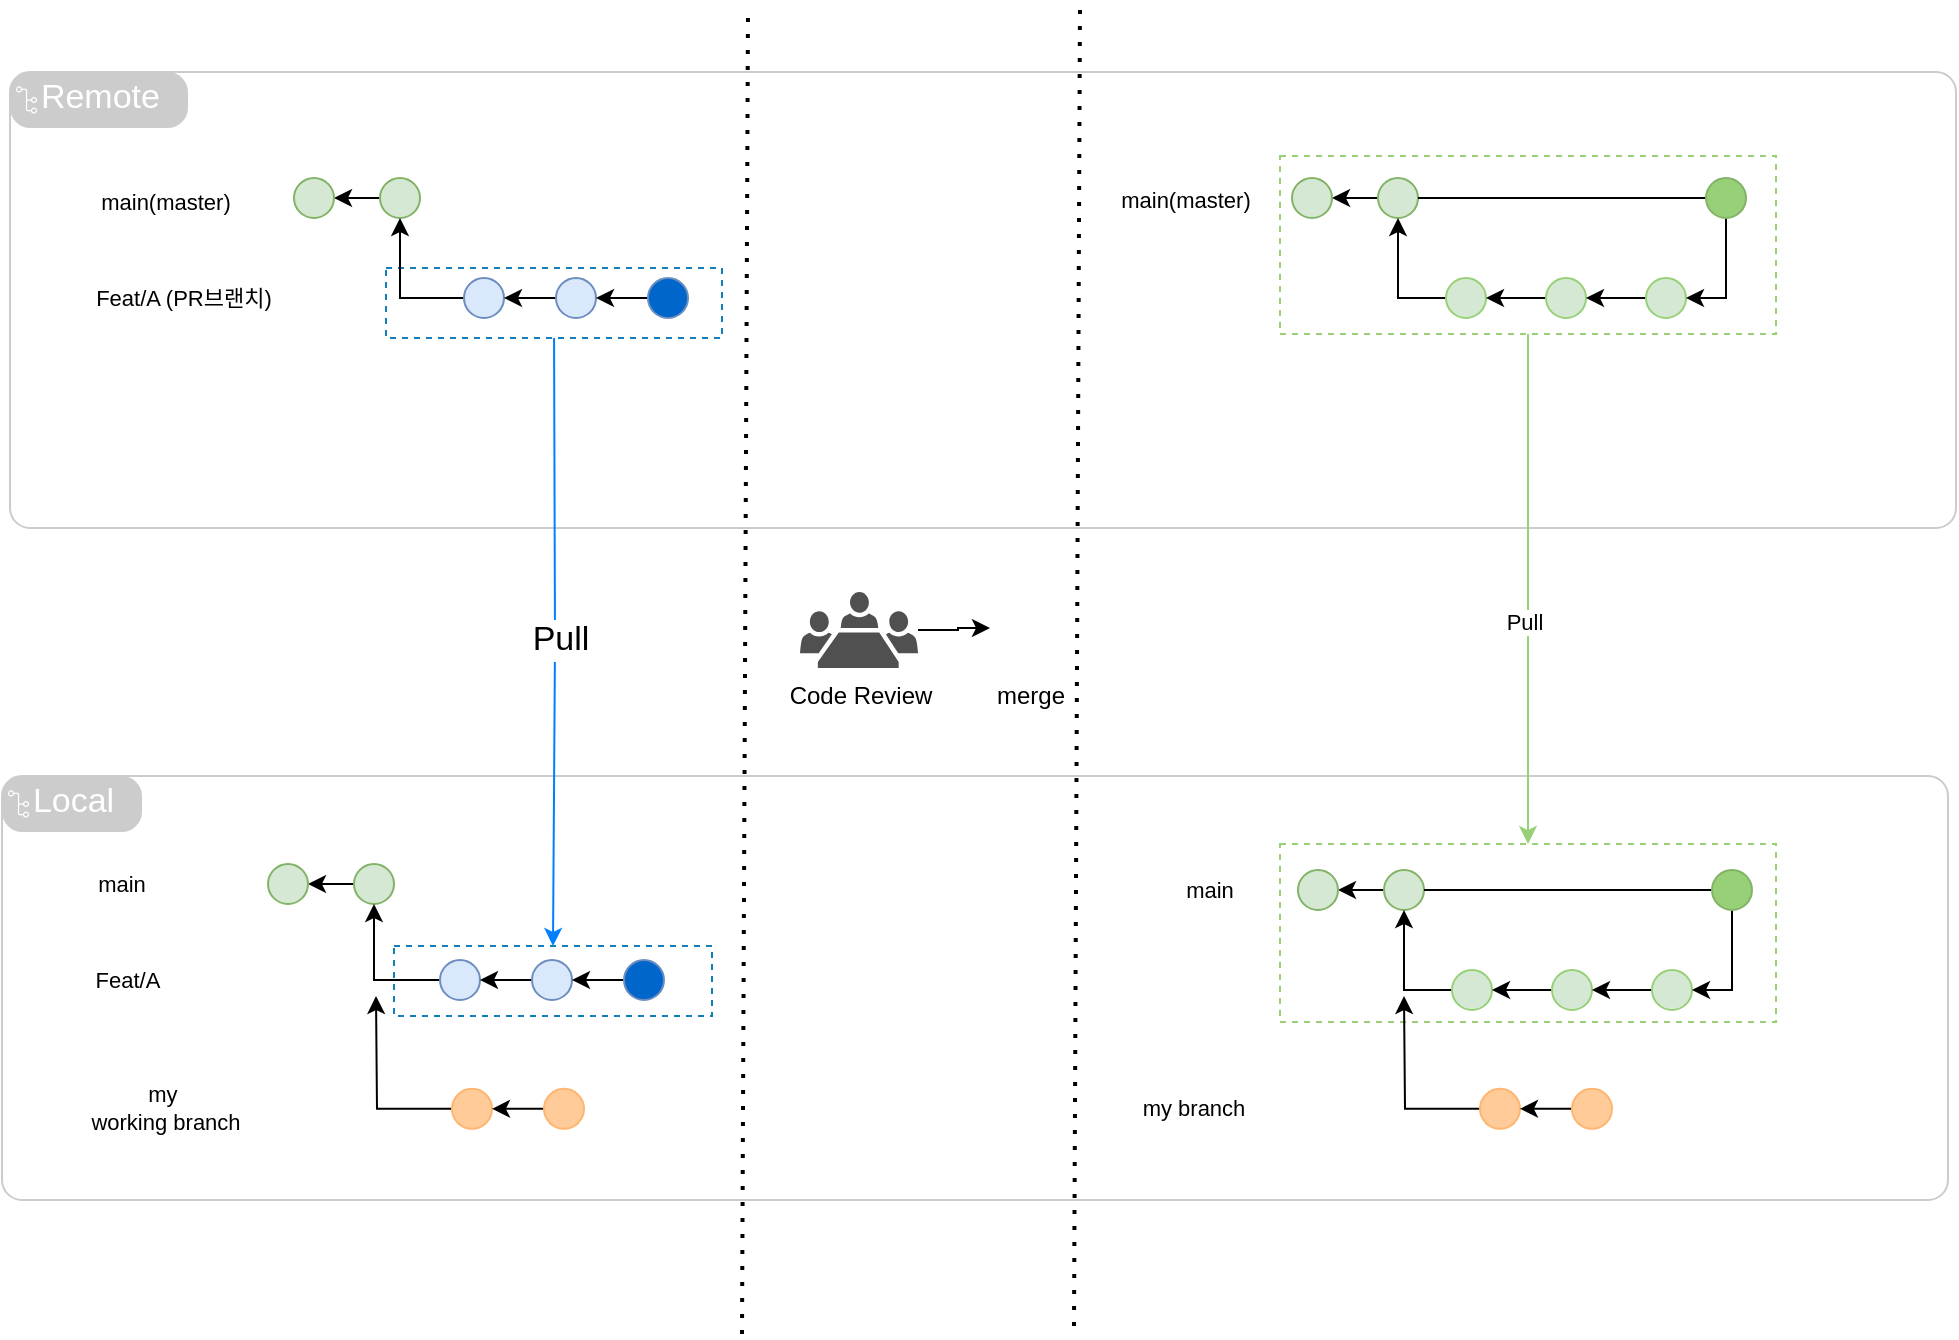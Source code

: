 <mxfile version="25.0.3">
  <diagram name="페이지-1" id="KFHJLUHOkolM2Zw2U5iB">
    <mxGraphModel dx="1559" dy="867" grid="0" gridSize="10" guides="1" tooltips="1" connect="1" arrows="1" fold="1" page="1" pageScale="1" pageWidth="1169" pageHeight="827" math="0" shadow="0">
      <root>
        <mxCell id="0" />
        <mxCell id="1" style="" parent="0" />
        <mxCell id="kmTeTLYLAvfmaprUT5JL-31" value="" style="shape=mxgraph.mockup.containers.marginRect;rectMarginTop=10;strokeColor=#CCCCCC;strokeWidth=1;dashed=0;rounded=1;arcSize=5;recursiveResize=0;html=1;whiteSpace=wrap;" vertex="1" parent="1">
          <mxGeometry x="107" y="112" width="973" height="238" as="geometry" />
        </mxCell>
        <mxCell id="kmTeTLYLAvfmaprUT5JL-32" value="&amp;nbsp; Remote" style="shape=rect;strokeColor=none;fillColor=#CCCCCC;strokeWidth=1;dashed=0;rounded=1;arcSize=36;fontColor=#FFFFFF;fontSize=17;spacing=2;spacingTop=-2;align=left;autosize=1;spacingLeft=4;resizeWidth=0;resizeHeight=0;perimeter=none;html=1;whiteSpace=wrap;" vertex="1" parent="kmTeTLYLAvfmaprUT5JL-31">
          <mxGeometry y="10" width="89" height="28" as="geometry" />
        </mxCell>
        <mxCell id="kmTeTLYLAvfmaprUT5JL-34" value="" style="sketch=0;outlineConnect=0;dashed=0;verticalLabelPosition=bottom;verticalAlign=top;align=center;html=1;fontSize=12;fontStyle=0;aspect=fixed;pointerEvents=1;shape=mxgraph.aws4.git_repository;" vertex="1" parent="kmTeTLYLAvfmaprUT5JL-31">
          <mxGeometry x="3" y="17.13" width="10.57" height="13.75" as="geometry" />
        </mxCell>
        <mxCell id="kmTeTLYLAvfmaprUT5JL-40" value="" style="shape=mxgraph.mockup.containers.marginRect;rectMarginTop=10;strokeColor=#CCCCCC;strokeWidth=1;dashed=0;rounded=1;arcSize=5;recursiveResize=0;html=1;whiteSpace=wrap;" vertex="1" parent="1">
          <mxGeometry x="103" y="464" width="973" height="222" as="geometry" />
        </mxCell>
        <mxCell id="kmTeTLYLAvfmaprUT5JL-41" value="&amp;nbsp; Local" style="shape=rect;strokeColor=none;fillColor=#CCCCCC;strokeWidth=1;dashed=0;rounded=1;arcSize=36;fontColor=#FFFFFF;fontSize=17;spacing=2;spacingTop=-2;align=left;autosize=1;spacingLeft=4;resizeWidth=0;resizeHeight=0;perimeter=none;html=1;whiteSpace=wrap;" vertex="1" parent="kmTeTLYLAvfmaprUT5JL-40">
          <mxGeometry y="10" width="70" height="28" as="geometry" />
        </mxCell>
        <mxCell id="kmTeTLYLAvfmaprUT5JL-42" value="" style="sketch=0;outlineConnect=0;dashed=0;verticalLabelPosition=bottom;verticalAlign=top;align=center;html=1;fontSize=12;fontStyle=0;aspect=fixed;pointerEvents=1;shape=mxgraph.aws4.git_repository;" vertex="1" parent="kmTeTLYLAvfmaprUT5JL-40">
          <mxGeometry x="3" y="17.13" width="10.57" height="13.75" as="geometry" />
        </mxCell>
        <mxCell id="kmTeTLYLAvfmaprUT5JL-78" style="edgeStyle=orthogonalEdgeStyle;rounded=0;orthogonalLoop=1;jettySize=auto;html=1;entryX=0.5;entryY=0;entryDx=0;entryDy=0;fontColor=#0066CC;strokeColor=#007FFF;" edge="1" parent="1">
          <mxGeometry relative="1" as="geometry">
            <mxPoint x="379.034" y="255.0" as="sourcePoint" />
            <mxPoint x="378.5" y="559" as="targetPoint" />
          </mxGeometry>
        </mxCell>
        <mxCell id="kmTeTLYLAvfmaprUT5JL-79" value="Pull" style="edgeLabel;html=1;align=center;verticalAlign=middle;resizable=0;points=[];fontSize=17;" vertex="1" connectable="0" parent="kmTeTLYLAvfmaprUT5JL-78">
          <mxGeometry x="-0.008" y="2" relative="1" as="geometry">
            <mxPoint as="offset" />
          </mxGeometry>
        </mxCell>
        <mxCell id="kmTeTLYLAvfmaprUT5JL-65" value="그룹" style="" parent="0" />
        <mxCell id="kmTeTLYLAvfmaprUT5JL-132" value="" style="fillColor=none;strokeColor=#147EBA;dashed=1;verticalAlign=top;fontStyle=0;fontColor=#147EBA;whiteSpace=wrap;html=1;" vertex="1" parent="kmTeTLYLAvfmaprUT5JL-65">
          <mxGeometry x="295" y="220" width="168" height="35" as="geometry" />
        </mxCell>
        <mxCell id="kmTeTLYLAvfmaprUT5JL-133" value="" style="fillColor=none;strokeColor=#147EBA;dashed=1;verticalAlign=top;fontStyle=0;fontColor=#147EBA;whiteSpace=wrap;html=1;" vertex="1" parent="kmTeTLYLAvfmaprUT5JL-65">
          <mxGeometry x="299" y="559" width="159" height="35" as="geometry" />
        </mxCell>
        <mxCell id="kmTeTLYLAvfmaprUT5JL-136" style="edgeStyle=orthogonalEdgeStyle;rounded=0;orthogonalLoop=1;jettySize=auto;html=1;entryX=0.5;entryY=0;entryDx=0;entryDy=0;strokeColor=#97D077;" edge="1" parent="kmTeTLYLAvfmaprUT5JL-65" source="kmTeTLYLAvfmaprUT5JL-134" target="kmTeTLYLAvfmaprUT5JL-135">
          <mxGeometry relative="1" as="geometry" />
        </mxCell>
        <mxCell id="kmTeTLYLAvfmaprUT5JL-137" value="Pull" style="edgeLabel;html=1;align=center;verticalAlign=middle;resizable=0;points=[];" vertex="1" connectable="0" parent="kmTeTLYLAvfmaprUT5JL-136">
          <mxGeometry x="0.125" y="-2" relative="1" as="geometry">
            <mxPoint as="offset" />
          </mxGeometry>
        </mxCell>
        <mxCell id="kmTeTLYLAvfmaprUT5JL-134" value="" style="fillColor=none;strokeColor=#97D077;dashed=1;verticalAlign=top;fontStyle=0;fontColor=#B3FF66;whiteSpace=wrap;html=1;" vertex="1" parent="kmTeTLYLAvfmaprUT5JL-65">
          <mxGeometry x="742" y="164" width="248" height="89" as="geometry" />
        </mxCell>
        <mxCell id="kmTeTLYLAvfmaprUT5JL-135" value="" style="fillColor=none;strokeColor=#97D077;dashed=1;verticalAlign=top;fontStyle=0;fontColor=#B3FF66;whiteSpace=wrap;html=1;" vertex="1" parent="kmTeTLYLAvfmaprUT5JL-65">
          <mxGeometry x="742" y="508" width="248" height="89" as="geometry" />
        </mxCell>
        <mxCell id="kmTeTLYLAvfmaprUT5JL-17" value="Git commit" style="" parent="0" />
        <mxCell id="kmTeTLYLAvfmaprUT5JL-39" style="edgeStyle=orthogonalEdgeStyle;rounded=0;orthogonalLoop=1;jettySize=auto;html=1;entryX=1;entryY=0.5;entryDx=0;entryDy=0;" edge="1" parent="kmTeTLYLAvfmaprUT5JL-17" source="kmTeTLYLAvfmaprUT5JL-18" target="kmTeTLYLAvfmaprUT5JL-38">
          <mxGeometry relative="1" as="geometry" />
        </mxCell>
        <mxCell id="kmTeTLYLAvfmaprUT5JL-18" value="" style="ellipse;whiteSpace=wrap;html=1;aspect=fixed;fillColor=#d5e8d4;strokeColor=#82b366;" vertex="1" parent="kmTeTLYLAvfmaprUT5JL-17">
          <mxGeometry x="292" y="175" width="20" height="20" as="geometry" />
        </mxCell>
        <mxCell id="kmTeTLYLAvfmaprUT5JL-19" value="main(master)" style="text;html=1;align=center;verticalAlign=middle;whiteSpace=wrap;rounded=0;fontSize=11;" vertex="1" parent="kmTeTLYLAvfmaprUT5JL-17">
          <mxGeometry x="127" y="172" width="116" height="30" as="geometry" />
        </mxCell>
        <mxCell id="kmTeTLYLAvfmaprUT5JL-20" style="edgeStyle=orthogonalEdgeStyle;rounded=0;orthogonalLoop=1;jettySize=auto;html=1;entryX=0.5;entryY=1;entryDx=0;entryDy=0;" edge="1" parent="kmTeTLYLAvfmaprUT5JL-17" source="kmTeTLYLAvfmaprUT5JL-21" target="kmTeTLYLAvfmaprUT5JL-18">
          <mxGeometry relative="1" as="geometry" />
        </mxCell>
        <mxCell id="kmTeTLYLAvfmaprUT5JL-21" value="" style="ellipse;whiteSpace=wrap;html=1;aspect=fixed;fillColor=#dae8fc;strokeColor=#6c8ebf;" vertex="1" parent="kmTeTLYLAvfmaprUT5JL-17">
          <mxGeometry x="334" y="225" width="20" height="20" as="geometry" />
        </mxCell>
        <mxCell id="kmTeTLYLAvfmaprUT5JL-22" style="edgeStyle=orthogonalEdgeStyle;rounded=0;orthogonalLoop=1;jettySize=auto;html=1;entryX=1;entryY=0.5;entryDx=0;entryDy=0;" edge="1" parent="kmTeTLYLAvfmaprUT5JL-17" source="kmTeTLYLAvfmaprUT5JL-23" target="kmTeTLYLAvfmaprUT5JL-21">
          <mxGeometry relative="1" as="geometry" />
        </mxCell>
        <mxCell id="kmTeTLYLAvfmaprUT5JL-23" value="" style="ellipse;whiteSpace=wrap;html=1;aspect=fixed;fillColor=#dae8fc;strokeColor=#6c8ebf;" vertex="1" parent="kmTeTLYLAvfmaprUT5JL-17">
          <mxGeometry x="380" y="225" width="20" height="20" as="geometry" />
        </mxCell>
        <mxCell id="kmTeTLYLAvfmaprUT5JL-24" style="edgeStyle=orthogonalEdgeStyle;rounded=0;orthogonalLoop=1;jettySize=auto;html=1;entryX=1;entryY=0.5;entryDx=0;entryDy=0;" edge="1" parent="kmTeTLYLAvfmaprUT5JL-17" source="kmTeTLYLAvfmaprUT5JL-25" target="kmTeTLYLAvfmaprUT5JL-23">
          <mxGeometry relative="1" as="geometry" />
        </mxCell>
        <mxCell id="kmTeTLYLAvfmaprUT5JL-25" value="" style="ellipse;whiteSpace=wrap;html=1;aspect=fixed;fillColor=#0066CC;strokeColor=#6c8ebf;" vertex="1" parent="kmTeTLYLAvfmaprUT5JL-17">
          <mxGeometry x="426" y="225" width="20" height="20" as="geometry" />
        </mxCell>
        <mxCell id="kmTeTLYLAvfmaprUT5JL-38" value="" style="ellipse;whiteSpace=wrap;html=1;aspect=fixed;fillColor=#d5e8d4;strokeColor=#82b366;" vertex="1" parent="kmTeTLYLAvfmaprUT5JL-17">
          <mxGeometry x="249" y="175" width="20" height="20" as="geometry" />
        </mxCell>
        <mxCell id="kmTeTLYLAvfmaprUT5JL-44" style="edgeStyle=orthogonalEdgeStyle;rounded=0;orthogonalLoop=1;jettySize=auto;html=1;entryX=1;entryY=0.5;entryDx=0;entryDy=0;" edge="1" parent="kmTeTLYLAvfmaprUT5JL-17" source="kmTeTLYLAvfmaprUT5JL-45" target="kmTeTLYLAvfmaprUT5JL-46">
          <mxGeometry relative="1" as="geometry" />
        </mxCell>
        <mxCell id="kmTeTLYLAvfmaprUT5JL-45" value="" style="ellipse;whiteSpace=wrap;html=1;aspect=fixed;fillColor=#d5e8d4;strokeColor=#82b366;" vertex="1" parent="kmTeTLYLAvfmaprUT5JL-17">
          <mxGeometry x="279" y="518" width="20" height="20" as="geometry" />
        </mxCell>
        <mxCell id="kmTeTLYLAvfmaprUT5JL-46" value="" style="ellipse;whiteSpace=wrap;html=1;aspect=fixed;fillColor=#d5e8d4;strokeColor=#82b366;" vertex="1" parent="kmTeTLYLAvfmaprUT5JL-17">
          <mxGeometry x="236" y="518" width="20" height="20" as="geometry" />
        </mxCell>
        <mxCell id="kmTeTLYLAvfmaprUT5JL-47" value="Feat/A (PR브랜치)" style="text;html=1;align=center;verticalAlign=middle;whiteSpace=wrap;rounded=0;fontSize=11;" vertex="1" parent="kmTeTLYLAvfmaprUT5JL-17">
          <mxGeometry x="136" y="220" width="116" height="30" as="geometry" />
        </mxCell>
        <mxCell id="kmTeTLYLAvfmaprUT5JL-48" value="main" style="text;html=1;align=center;verticalAlign=middle;whiteSpace=wrap;rounded=0;fontSize=11;" vertex="1" parent="kmTeTLYLAvfmaprUT5JL-17">
          <mxGeometry x="134" y="513" width="58" height="30" as="geometry" />
        </mxCell>
        <mxCell id="kmTeTLYLAvfmaprUT5JL-62" style="edgeStyle=orthogonalEdgeStyle;rounded=0;orthogonalLoop=1;jettySize=auto;html=1;" edge="1" parent="kmTeTLYLAvfmaprUT5JL-17" source="kmTeTLYLAvfmaprUT5JL-49">
          <mxGeometry relative="1" as="geometry">
            <mxPoint x="290" y="584" as="targetPoint" />
          </mxGeometry>
        </mxCell>
        <mxCell id="kmTeTLYLAvfmaprUT5JL-49" value="" style="ellipse;whiteSpace=wrap;html=1;aspect=fixed;fillColor=#FFCC99;strokeColor=#FFB570;" vertex="1" parent="kmTeTLYLAvfmaprUT5JL-17">
          <mxGeometry x="328" y="630.43" width="20" height="20" as="geometry" />
        </mxCell>
        <mxCell id="kmTeTLYLAvfmaprUT5JL-50" style="edgeStyle=orthogonalEdgeStyle;rounded=0;orthogonalLoop=1;jettySize=auto;html=1;entryX=1;entryY=0.5;entryDx=0;entryDy=0;" edge="1" parent="kmTeTLYLAvfmaprUT5JL-17" source="kmTeTLYLAvfmaprUT5JL-51" target="kmTeTLYLAvfmaprUT5JL-49">
          <mxGeometry relative="1" as="geometry" />
        </mxCell>
        <mxCell id="kmTeTLYLAvfmaprUT5JL-51" value="" style="ellipse;whiteSpace=wrap;html=1;aspect=fixed;fillColor=#FFCC99;strokeColor=#FFB570;" vertex="1" parent="kmTeTLYLAvfmaprUT5JL-17">
          <mxGeometry x="374" y="630.43" width="20" height="20" as="geometry" />
        </mxCell>
        <mxCell id="kmTeTLYLAvfmaprUT5JL-55" value="my&amp;nbsp;&lt;div&gt;working branch&lt;/div&gt;" style="text;html=1;align=center;verticalAlign=middle;whiteSpace=wrap;rounded=0;fontSize=11;" vertex="1" parent="kmTeTLYLAvfmaprUT5JL-17">
          <mxGeometry x="143" y="625.43" width="84" height="30" as="geometry" />
        </mxCell>
        <mxCell id="kmTeTLYLAvfmaprUT5JL-56" style="edgeStyle=orthogonalEdgeStyle;rounded=0;orthogonalLoop=1;jettySize=auto;html=1;entryX=0.5;entryY=1;entryDx=0;entryDy=0;" edge="1" parent="kmTeTLYLAvfmaprUT5JL-17" source="kmTeTLYLAvfmaprUT5JL-57" target="kmTeTLYLAvfmaprUT5JL-45">
          <mxGeometry relative="1" as="geometry">
            <mxPoint x="272" y="576" as="targetPoint" />
          </mxGeometry>
        </mxCell>
        <mxCell id="kmTeTLYLAvfmaprUT5JL-57" value="" style="ellipse;whiteSpace=wrap;html=1;aspect=fixed;fillColor=#dae8fc;strokeColor=#6c8ebf;" vertex="1" parent="kmTeTLYLAvfmaprUT5JL-17">
          <mxGeometry x="322" y="566" width="20" height="20" as="geometry" />
        </mxCell>
        <mxCell id="kmTeTLYLAvfmaprUT5JL-58" style="edgeStyle=orthogonalEdgeStyle;rounded=0;orthogonalLoop=1;jettySize=auto;html=1;entryX=1;entryY=0.5;entryDx=0;entryDy=0;" edge="1" parent="kmTeTLYLAvfmaprUT5JL-17" source="kmTeTLYLAvfmaprUT5JL-59" target="kmTeTLYLAvfmaprUT5JL-57">
          <mxGeometry relative="1" as="geometry" />
        </mxCell>
        <mxCell id="kmTeTLYLAvfmaprUT5JL-59" value="" style="ellipse;whiteSpace=wrap;html=1;aspect=fixed;fillColor=#dae8fc;strokeColor=#6c8ebf;" vertex="1" parent="kmTeTLYLAvfmaprUT5JL-17">
          <mxGeometry x="368" y="566" width="20" height="20" as="geometry" />
        </mxCell>
        <mxCell id="kmTeTLYLAvfmaprUT5JL-60" style="edgeStyle=orthogonalEdgeStyle;rounded=0;orthogonalLoop=1;jettySize=auto;html=1;entryX=1;entryY=0.5;entryDx=0;entryDy=0;" edge="1" parent="kmTeTLYLAvfmaprUT5JL-17" source="kmTeTLYLAvfmaprUT5JL-61" target="kmTeTLYLAvfmaprUT5JL-59">
          <mxGeometry relative="1" as="geometry" />
        </mxCell>
        <mxCell id="kmTeTLYLAvfmaprUT5JL-61" value="" style="ellipse;whiteSpace=wrap;html=1;aspect=fixed;fillColor=#0066CC;strokeColor=#6c8ebf;" vertex="1" parent="kmTeTLYLAvfmaprUT5JL-17">
          <mxGeometry x="414" y="566" width="20" height="20" as="geometry" />
        </mxCell>
        <mxCell id="kmTeTLYLAvfmaprUT5JL-63" value="Feat/A" style="text;html=1;align=center;verticalAlign=middle;whiteSpace=wrap;rounded=0;fontSize=11;" vertex="1" parent="kmTeTLYLAvfmaprUT5JL-17">
          <mxGeometry x="108" y="561" width="116" height="30" as="geometry" />
        </mxCell>
        <mxCell id="kmTeTLYLAvfmaprUT5JL-85" style="edgeStyle=orthogonalEdgeStyle;rounded=0;orthogonalLoop=1;jettySize=auto;html=1;entryX=1;entryY=0.5;entryDx=0;entryDy=0;" edge="1" parent="kmTeTLYLAvfmaprUT5JL-17" source="kmTeTLYLAvfmaprUT5JL-86" target="kmTeTLYLAvfmaprUT5JL-93">
          <mxGeometry relative="1" as="geometry" />
        </mxCell>
        <mxCell id="kmTeTLYLAvfmaprUT5JL-86" value="" style="ellipse;whiteSpace=wrap;html=1;aspect=fixed;fillColor=#d5e8d4;strokeColor=#82b366;" vertex="1" parent="kmTeTLYLAvfmaprUT5JL-17">
          <mxGeometry x="791" y="175" width="20" height="20" as="geometry" />
        </mxCell>
        <mxCell id="kmTeTLYLAvfmaprUT5JL-87" style="edgeStyle=orthogonalEdgeStyle;rounded=0;orthogonalLoop=1;jettySize=auto;html=1;entryX=0.5;entryY=1;entryDx=0;entryDy=0;" edge="1" parent="kmTeTLYLAvfmaprUT5JL-17" source="kmTeTLYLAvfmaprUT5JL-88" target="kmTeTLYLAvfmaprUT5JL-86">
          <mxGeometry relative="1" as="geometry" />
        </mxCell>
        <mxCell id="kmTeTLYLAvfmaprUT5JL-88" value="" style="ellipse;whiteSpace=wrap;html=1;aspect=fixed;fillColor=#D5E8D4;strokeColor=#97D077;" vertex="1" parent="kmTeTLYLAvfmaprUT5JL-17">
          <mxGeometry x="825" y="225" width="20" height="20" as="geometry" />
        </mxCell>
        <mxCell id="kmTeTLYLAvfmaprUT5JL-89" style="edgeStyle=orthogonalEdgeStyle;rounded=0;orthogonalLoop=1;jettySize=auto;html=1;entryX=1;entryY=0.5;entryDx=0;entryDy=0;" edge="1" parent="kmTeTLYLAvfmaprUT5JL-17" source="kmTeTLYLAvfmaprUT5JL-90" target="kmTeTLYLAvfmaprUT5JL-88">
          <mxGeometry relative="1" as="geometry" />
        </mxCell>
        <mxCell id="kmTeTLYLAvfmaprUT5JL-90" value="" style="ellipse;whiteSpace=wrap;html=1;aspect=fixed;fillColor=#D5E8D4;strokeColor=#97D077;" vertex="1" parent="kmTeTLYLAvfmaprUT5JL-17">
          <mxGeometry x="875" y="225" width="20" height="20" as="geometry" />
        </mxCell>
        <mxCell id="kmTeTLYLAvfmaprUT5JL-91" style="edgeStyle=orthogonalEdgeStyle;rounded=0;orthogonalLoop=1;jettySize=auto;html=1;entryX=1;entryY=0.5;entryDx=0;entryDy=0;" edge="1" parent="kmTeTLYLAvfmaprUT5JL-17" source="kmTeTLYLAvfmaprUT5JL-92" target="kmTeTLYLAvfmaprUT5JL-90">
          <mxGeometry relative="1" as="geometry" />
        </mxCell>
        <mxCell id="kmTeTLYLAvfmaprUT5JL-92" value="" style="ellipse;whiteSpace=wrap;html=1;aspect=fixed;fillColor=#D5E8D4;strokeColor=#97D077;" vertex="1" parent="kmTeTLYLAvfmaprUT5JL-17">
          <mxGeometry x="925" y="225" width="20" height="20" as="geometry" />
        </mxCell>
        <mxCell id="kmTeTLYLAvfmaprUT5JL-93" value="" style="ellipse;whiteSpace=wrap;html=1;aspect=fixed;fillColor=#d5e8d4;strokeColor=#82b366;" vertex="1" parent="kmTeTLYLAvfmaprUT5JL-17">
          <mxGeometry x="748" y="175" width="20" height="20" as="geometry" />
        </mxCell>
        <mxCell id="kmTeTLYLAvfmaprUT5JL-95" style="edgeStyle=orthogonalEdgeStyle;rounded=0;orthogonalLoop=1;jettySize=auto;html=1;entryX=1;entryY=0.5;entryDx=0;entryDy=0;endArrow=none;endFill=0;" edge="1" parent="kmTeTLYLAvfmaprUT5JL-17" source="kmTeTLYLAvfmaprUT5JL-94" target="kmTeTLYLAvfmaprUT5JL-86">
          <mxGeometry relative="1" as="geometry" />
        </mxCell>
        <mxCell id="kmTeTLYLAvfmaprUT5JL-96" style="edgeStyle=orthogonalEdgeStyle;rounded=0;orthogonalLoop=1;jettySize=auto;html=1;entryX=1;entryY=0.5;entryDx=0;entryDy=0;" edge="1" parent="kmTeTLYLAvfmaprUT5JL-17" source="kmTeTLYLAvfmaprUT5JL-94" target="kmTeTLYLAvfmaprUT5JL-92">
          <mxGeometry relative="1" as="geometry">
            <Array as="points">
              <mxPoint x="965" y="235" />
            </Array>
          </mxGeometry>
        </mxCell>
        <mxCell id="kmTeTLYLAvfmaprUT5JL-94" value="" style="ellipse;whiteSpace=wrap;html=1;aspect=fixed;fillColor=#97D077;strokeColor=#82b366;" vertex="1" parent="kmTeTLYLAvfmaprUT5JL-17">
          <mxGeometry x="955" y="175" width="20" height="20" as="geometry" />
        </mxCell>
        <mxCell id="kmTeTLYLAvfmaprUT5JL-97" style="edgeStyle=orthogonalEdgeStyle;rounded=0;orthogonalLoop=1;jettySize=auto;html=1;entryX=1;entryY=0.5;entryDx=0;entryDy=0;" edge="1" parent="kmTeTLYLAvfmaprUT5JL-17" source="kmTeTLYLAvfmaprUT5JL-98" target="kmTeTLYLAvfmaprUT5JL-105">
          <mxGeometry relative="1" as="geometry" />
        </mxCell>
        <mxCell id="kmTeTLYLAvfmaprUT5JL-98" value="" style="ellipse;whiteSpace=wrap;html=1;aspect=fixed;fillColor=#d5e8d4;strokeColor=#82b366;" vertex="1" parent="kmTeTLYLAvfmaprUT5JL-17">
          <mxGeometry x="794" y="521" width="20" height="20" as="geometry" />
        </mxCell>
        <mxCell id="kmTeTLYLAvfmaprUT5JL-99" style="edgeStyle=orthogonalEdgeStyle;rounded=0;orthogonalLoop=1;jettySize=auto;html=1;entryX=0.5;entryY=1;entryDx=0;entryDy=0;" edge="1" parent="kmTeTLYLAvfmaprUT5JL-17" source="kmTeTLYLAvfmaprUT5JL-100" target="kmTeTLYLAvfmaprUT5JL-98">
          <mxGeometry relative="1" as="geometry" />
        </mxCell>
        <mxCell id="kmTeTLYLAvfmaprUT5JL-100" value="" style="ellipse;whiteSpace=wrap;html=1;aspect=fixed;fillColor=#D5E8D4;strokeColor=#97D077;" vertex="1" parent="kmTeTLYLAvfmaprUT5JL-17">
          <mxGeometry x="828" y="571" width="20" height="20" as="geometry" />
        </mxCell>
        <mxCell id="kmTeTLYLAvfmaprUT5JL-101" style="edgeStyle=orthogonalEdgeStyle;rounded=0;orthogonalLoop=1;jettySize=auto;html=1;entryX=1;entryY=0.5;entryDx=0;entryDy=0;" edge="1" parent="kmTeTLYLAvfmaprUT5JL-17" source="kmTeTLYLAvfmaprUT5JL-102" target="kmTeTLYLAvfmaprUT5JL-100">
          <mxGeometry relative="1" as="geometry" />
        </mxCell>
        <mxCell id="kmTeTLYLAvfmaprUT5JL-102" value="" style="ellipse;whiteSpace=wrap;html=1;aspect=fixed;fillColor=#D5E8D4;strokeColor=#97D077;" vertex="1" parent="kmTeTLYLAvfmaprUT5JL-17">
          <mxGeometry x="878" y="571" width="20" height="20" as="geometry" />
        </mxCell>
        <mxCell id="kmTeTLYLAvfmaprUT5JL-103" style="edgeStyle=orthogonalEdgeStyle;rounded=0;orthogonalLoop=1;jettySize=auto;html=1;entryX=1;entryY=0.5;entryDx=0;entryDy=0;" edge="1" parent="kmTeTLYLAvfmaprUT5JL-17" source="kmTeTLYLAvfmaprUT5JL-104" target="kmTeTLYLAvfmaprUT5JL-102">
          <mxGeometry relative="1" as="geometry" />
        </mxCell>
        <mxCell id="kmTeTLYLAvfmaprUT5JL-104" value="" style="ellipse;whiteSpace=wrap;html=1;aspect=fixed;fillColor=#D5E8D4;strokeColor=#97D077;" vertex="1" parent="kmTeTLYLAvfmaprUT5JL-17">
          <mxGeometry x="928" y="571" width="20" height="20" as="geometry" />
        </mxCell>
        <mxCell id="kmTeTLYLAvfmaprUT5JL-105" value="" style="ellipse;whiteSpace=wrap;html=1;aspect=fixed;fillColor=#d5e8d4;strokeColor=#82b366;" vertex="1" parent="kmTeTLYLAvfmaprUT5JL-17">
          <mxGeometry x="751" y="521" width="20" height="20" as="geometry" />
        </mxCell>
        <mxCell id="kmTeTLYLAvfmaprUT5JL-106" style="edgeStyle=orthogonalEdgeStyle;rounded=0;orthogonalLoop=1;jettySize=auto;html=1;entryX=1;entryY=0.5;entryDx=0;entryDy=0;endArrow=none;endFill=0;" edge="1" parent="kmTeTLYLAvfmaprUT5JL-17" source="kmTeTLYLAvfmaprUT5JL-108" target="kmTeTLYLAvfmaprUT5JL-98">
          <mxGeometry relative="1" as="geometry" />
        </mxCell>
        <mxCell id="kmTeTLYLAvfmaprUT5JL-107" style="edgeStyle=orthogonalEdgeStyle;rounded=0;orthogonalLoop=1;jettySize=auto;html=1;entryX=1;entryY=0.5;entryDx=0;entryDy=0;" edge="1" parent="kmTeTLYLAvfmaprUT5JL-17" source="kmTeTLYLAvfmaprUT5JL-108" target="kmTeTLYLAvfmaprUT5JL-104">
          <mxGeometry relative="1" as="geometry">
            <Array as="points">
              <mxPoint x="968" y="581" />
            </Array>
          </mxGeometry>
        </mxCell>
        <mxCell id="kmTeTLYLAvfmaprUT5JL-108" value="" style="ellipse;whiteSpace=wrap;html=1;aspect=fixed;fillColor=#97D077;strokeColor=#82b366;" vertex="1" parent="kmTeTLYLAvfmaprUT5JL-17">
          <mxGeometry x="958" y="521" width="20" height="20" as="geometry" />
        </mxCell>
        <mxCell id="kmTeTLYLAvfmaprUT5JL-129" style="edgeStyle=orthogonalEdgeStyle;rounded=0;orthogonalLoop=1;jettySize=auto;html=1;" edge="1" parent="kmTeTLYLAvfmaprUT5JL-17" source="kmTeTLYLAvfmaprUT5JL-125" target="kmTeTLYLAvfmaprUT5JL-128">
          <mxGeometry relative="1" as="geometry" />
        </mxCell>
        <mxCell id="kmTeTLYLAvfmaprUT5JL-125" value="Code Review" style="sketch=0;pointerEvents=1;shadow=0;dashed=0;html=1;strokeColor=none;fillColor=#505050;labelPosition=center;verticalLabelPosition=bottom;verticalAlign=top;outlineConnect=0;align=center;shape=mxgraph.office.users.meeting;" vertex="1" parent="kmTeTLYLAvfmaprUT5JL-17">
          <mxGeometry x="502" y="382" width="59" height="38" as="geometry" />
        </mxCell>
        <mxCell id="kmTeTLYLAvfmaprUT5JL-128" value="merge" style="shape=image;html=1;verticalAlign=top;verticalLabelPosition=bottom;labelBackgroundColor=none;imageAspect=0;aspect=fixed;image=https://cdn0.iconfinder.com/data/icons/phosphor-bold-vol-3-1/256/git-merge-duotone-128.png;imageBackground=none;fontColor=#000000;imageBorder=none;" vertex="1" parent="kmTeTLYLAvfmaprUT5JL-17">
          <mxGeometry x="597" y="380" width="40" height="40" as="geometry" />
        </mxCell>
        <mxCell id="kmTeTLYLAvfmaprUT5JL-130" value="main(master)" style="text;html=1;align=center;verticalAlign=middle;whiteSpace=wrap;rounded=0;fontSize=11;" vertex="1" parent="kmTeTLYLAvfmaprUT5JL-17">
          <mxGeometry x="637" y="171" width="116" height="30" as="geometry" />
        </mxCell>
        <mxCell id="kmTeTLYLAvfmaprUT5JL-131" value="main" style="text;html=1;align=center;verticalAlign=middle;whiteSpace=wrap;rounded=0;fontSize=11;" vertex="1" parent="kmTeTLYLAvfmaprUT5JL-17">
          <mxGeometry x="676" y="516" width="62" height="30" as="geometry" />
        </mxCell>
        <mxCell id="kmTeTLYLAvfmaprUT5JL-138" value="my branch" style="text;html=1;align=center;verticalAlign=middle;whiteSpace=wrap;rounded=0;fontSize=11;" vertex="1" parent="kmTeTLYLAvfmaprUT5JL-17">
          <mxGeometry x="657" y="625.43" width="84" height="30" as="geometry" />
        </mxCell>
        <mxCell id="kmTeTLYLAvfmaprUT5JL-139" style="edgeStyle=orthogonalEdgeStyle;rounded=0;orthogonalLoop=1;jettySize=auto;html=1;" edge="1" parent="kmTeTLYLAvfmaprUT5JL-17" source="kmTeTLYLAvfmaprUT5JL-140">
          <mxGeometry relative="1" as="geometry">
            <mxPoint x="804" y="584" as="targetPoint" />
          </mxGeometry>
        </mxCell>
        <mxCell id="kmTeTLYLAvfmaprUT5JL-140" value="" style="ellipse;whiteSpace=wrap;html=1;aspect=fixed;fillColor=#FFCC99;strokeColor=#FFB570;" vertex="1" parent="kmTeTLYLAvfmaprUT5JL-17">
          <mxGeometry x="842" y="630.43" width="20" height="20" as="geometry" />
        </mxCell>
        <mxCell id="kmTeTLYLAvfmaprUT5JL-141" style="edgeStyle=orthogonalEdgeStyle;rounded=0;orthogonalLoop=1;jettySize=auto;html=1;entryX=1;entryY=0.5;entryDx=0;entryDy=0;" edge="1" parent="kmTeTLYLAvfmaprUT5JL-17" source="kmTeTLYLAvfmaprUT5JL-142" target="kmTeTLYLAvfmaprUT5JL-140">
          <mxGeometry relative="1" as="geometry" />
        </mxCell>
        <mxCell id="kmTeTLYLAvfmaprUT5JL-142" value="" style="ellipse;whiteSpace=wrap;html=1;aspect=fixed;fillColor=#FFCC99;strokeColor=#FFB570;" vertex="1" parent="kmTeTLYLAvfmaprUT5JL-17">
          <mxGeometry x="888" y="630.43" width="20" height="20" as="geometry" />
        </mxCell>
        <mxCell id="kmTeTLYLAvfmaprUT5JL-143" value="" style="endArrow=none;dashed=1;html=1;dashPattern=1 3;strokeWidth=2;rounded=0;" edge="1" parent="kmTeTLYLAvfmaprUT5JL-17">
          <mxGeometry width="50" height="50" relative="1" as="geometry">
            <mxPoint x="473" y="753" as="sourcePoint" />
            <mxPoint x="476" y="91" as="targetPoint" />
          </mxGeometry>
        </mxCell>
        <mxCell id="kmTeTLYLAvfmaprUT5JL-144" value="" style="endArrow=none;dashed=1;html=1;dashPattern=1 3;strokeWidth=2;rounded=0;" edge="1" parent="kmTeTLYLAvfmaprUT5JL-17">
          <mxGeometry width="50" height="50" relative="1" as="geometry">
            <mxPoint x="639" y="749" as="sourcePoint" />
            <mxPoint x="642" y="87" as="targetPoint" />
          </mxGeometry>
        </mxCell>
      </root>
    </mxGraphModel>
  </diagram>
</mxfile>
